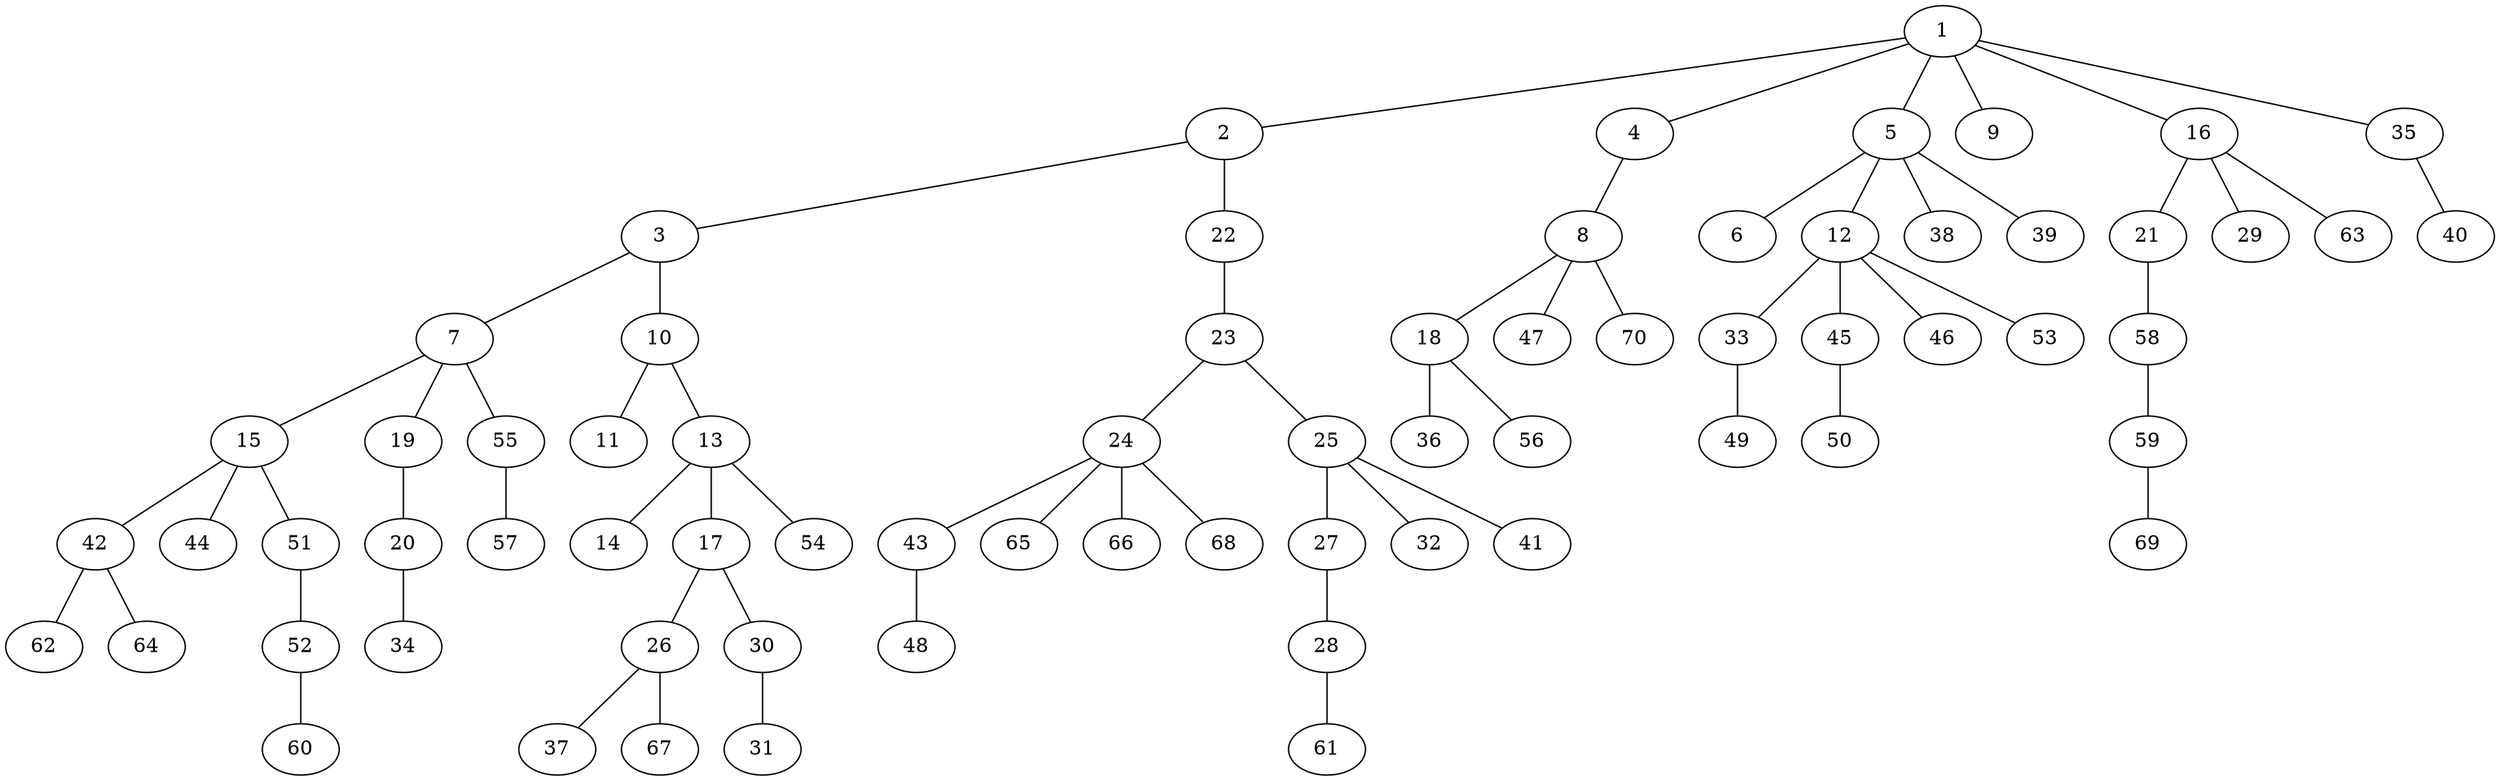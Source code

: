graph graphname {1--2
1--4
1--5
1--9
1--16
1--35
2--3
2--22
3--7
3--10
4--8
5--6
5--12
5--38
5--39
7--15
7--19
7--55
8--18
8--47
8--70
10--11
10--13
12--33
12--45
12--46
12--53
13--14
13--17
13--54
15--42
15--44
15--51
16--21
16--29
16--63
17--26
17--30
18--36
18--56
19--20
20--34
21--58
22--23
23--24
23--25
24--43
24--65
24--66
24--68
25--27
25--32
25--41
26--37
26--67
27--28
28--61
30--31
33--49
35--40
42--62
42--64
43--48
45--50
51--52
52--60
55--57
58--59
59--69
}
